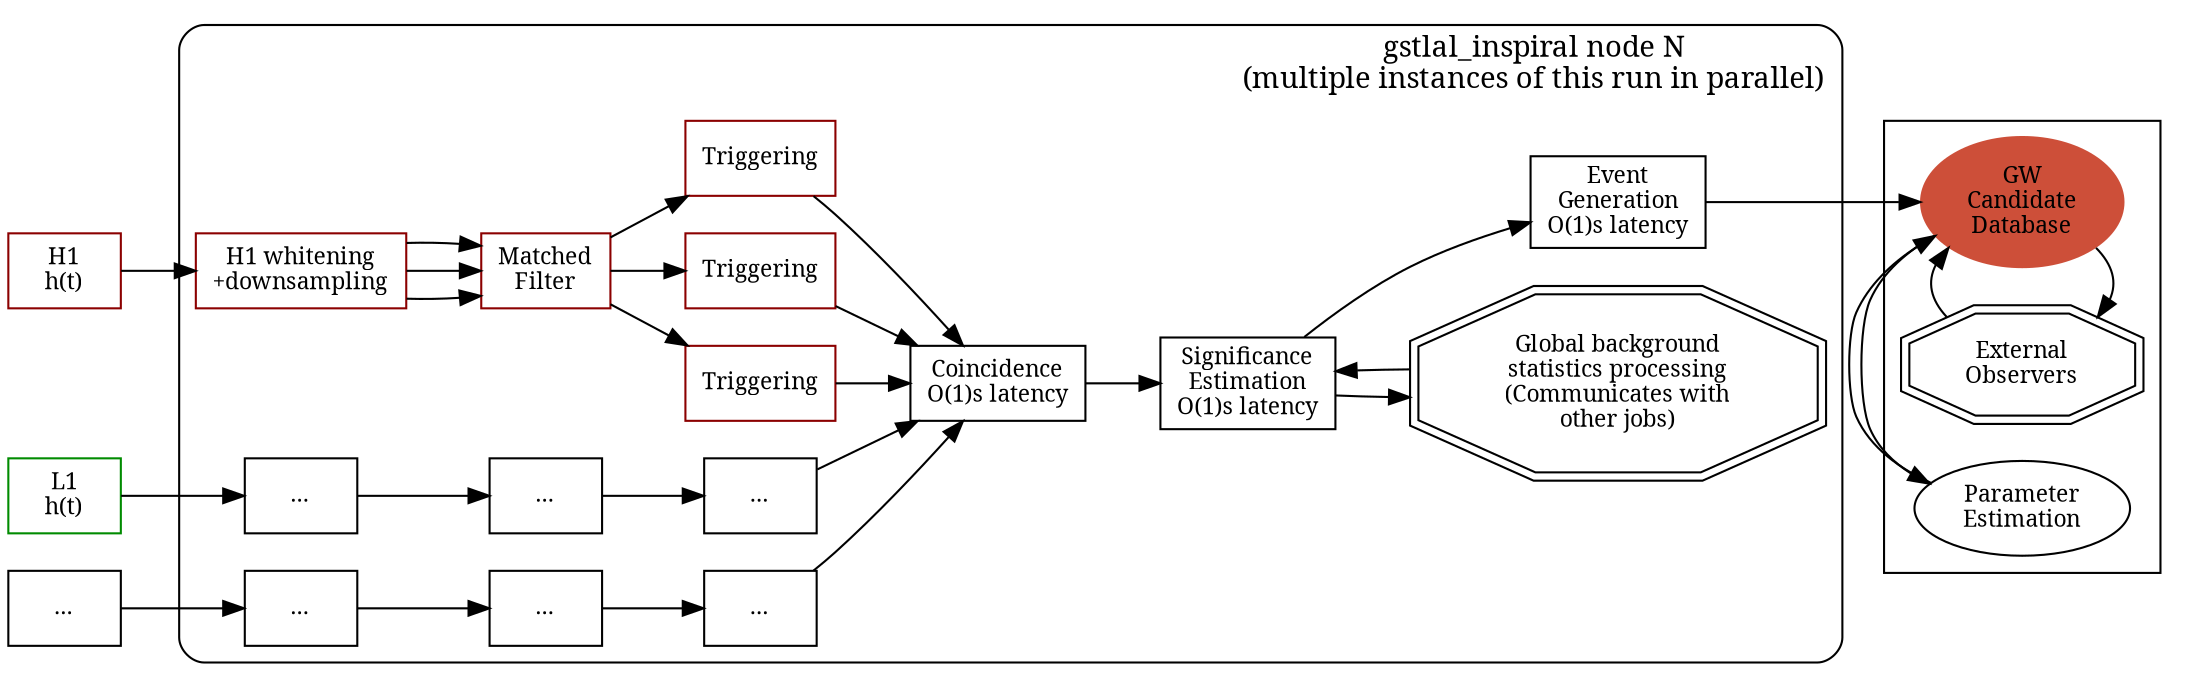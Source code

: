 digraph llpipe {
	labeljust = "r";
	rankdir=LR;
	graph [fontname="Roman", fontsize=24];
	edge [ fontname="Roman", fontsize=10 ];
	node [fontname="Roman", shape=box, fontsize=11];

	gracedb [label="GW\nCandidate\nDatabase", shape=oval, color=tomato3, style=filled];

	H1src [label="H1\nh(t)", color=red4];
	L1src [label="L1\nh(t)", color=green4];
	//V1src [label="V1\nh(t)", color=magenta4];
	"...1" [label="..."];
	"...2" [label="..."];
	"L1...2" [label="..."];

	"...1" -> "...2";
	H1src -> H1multirate;
	//L1src -> L1multirate;
	//V1src -> V1multirate;
	L1src -> "L1...2"

	subgraph clusterNodeN {

		style=rounded;
		fontsize = 14;
		label="";
		label="gstlal_inspiral node N\n(multiple instances of this run in parallel)"

		
		H1multirate [label="H1 whitening\n+downsampling", color=red4];
		//L1multirate [label="L1 whitening\n+downsampling", color=green4];
		//V1multirate [label="V1 whitening\n+downsampling", color=magenta4];
		"...3" [label="..."];
		"...4" [label="..."];
		"L1...3" [label="..."];
		"L1...4" [label="..."];
		
		H1LLOID [label="Matched\nFilter", color=red4];
		//L1LLOID [label="Matched\nFilter", color=green4];
		//V1LLOID [label="Matched\nFilter", color=magenta4];

		H1Trig1 [label="Triggering", color=red4];
		//L1Trig1 [label="Triggering", color=green4];
		//V1Trig1 [label="Triggering", color=magenta4];
		H1Trig2 [label="Triggering", color=red4];
		//L1Trig2 [label="Triggering", color=green4];
		//V1Trig2 [label="Triggering", color=magenta4];
		H1TrigN [label="Triggering", color=red4];
		//L1TrigN [label="Triggering", color=green4];
		//V1TrigN [label="Triggering", color=magenta4];
		
		H1multirate -> H1LLOID ;
		//L1multirate -> L1LLOID ;
		//V1multirate -> V1LLOID ;
		H1multirate -> H1LLOID ;
		//L1multirate -> L1LLOID ;
		//V1multirate -> V1LLOID ;
		H1multirate -> H1LLOID ;
		//L1multirate -> L1LLOID ;
		//V1multirate -> V1LLOID ;
		"L1...2" -> "L1...3";
		"...2" -> "...3";
	
		H1LLOID -> H1Trig1;
		//L1LLOID -> L1Trig1;
		//V1LLOID -> V1Trig1;
		H1LLOID -> H1Trig2;
		//L1LLOID -> L1Trig2;
		//V1LLOID -> V1Trig2;
		H1LLOID -> H1TrigN;
		//L1LLOID -> L1TrigN;
		//V1LLOID -> V1TrigN;
		"L1...3" -> "L1...4";
		"...3" -> "...4";

		Coincidence [label="Coincidence\nO(1)s latency"];
		SigEst [label="Significance\nEstimation\nO(1)s latency"];
		BackStats [label="Global background\nstatistics processing\n(Communicates with\nother jobs)", shape=doubleoctagon];
		EventGen [label="Event\nGeneration\nO(1)s latency"];
			
		H1Trig1 -> Coincidence;
		//L1Trig1 -> Coincidence;
		//V1Trig1 -> Coincidence;
		H1Trig2 -> Coincidence;
		//L1Trig2 -> Coincidence;
		//V1Trig2 -> Coincidence;
		H1TrigN -> Coincidence;
		//L1TrigN -> Coincidence;
		//V1TrigN -> Coincidence;
		"L1...4" -> Coincidence;
		"...4" -> Coincidence;

		Coincidence -> SigEst;
		SigEst -> BackStats;
		BackStats -> SigEst;
		SigEst -> EventGen;
	}

	subgraph clusterGracedb {
		"External\nObservers" [shape=doubleoctagon];
		"Parameter\nEstimation" [shape=oval];

		EventGen -> gracedb;
		gracedb -> "External\nObservers" [constraint=false];
		"External\nObservers" -> gracedb [constraint=false];
		gracedb -> "Parameter\nEstimation" [constraint=false];
		"Parameter\nEstimation" -> gracedb [constraint=false];
	}
	
}
